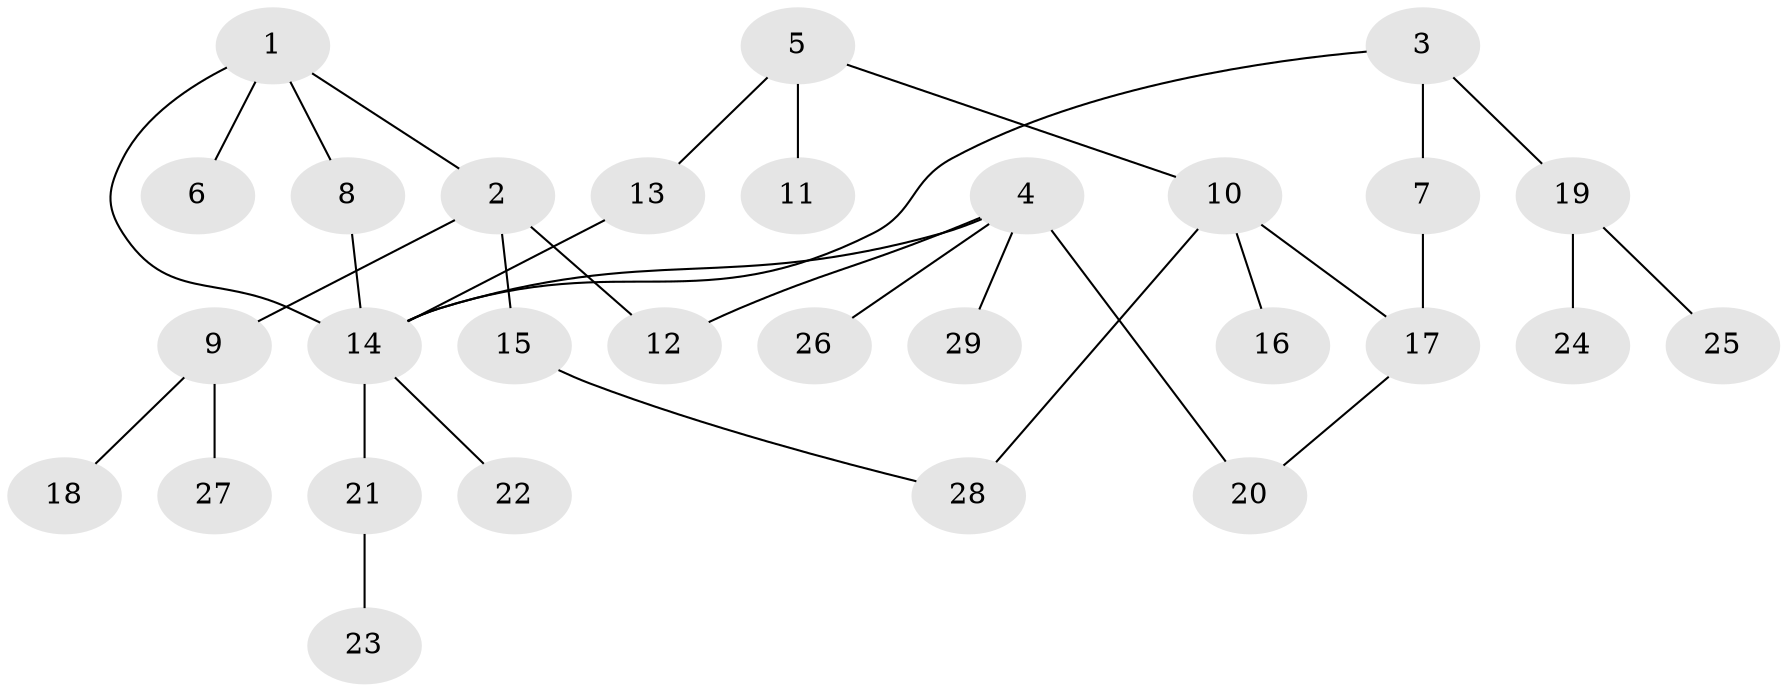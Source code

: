 // original degree distribution, {6: 0.03508771929824561, 1: 0.43859649122807015, 8: 0.017543859649122806, 4: 0.08771929824561403, 3: 0.10526315789473684, 2: 0.2982456140350877, 5: 0.017543859649122806}
// Generated by graph-tools (version 1.1) at 2025/01/03/09/25 03:01:03]
// undirected, 29 vertices, 33 edges
graph export_dot {
graph [start="1"]
  node [color=gray90,style=filled];
  1;
  2;
  3;
  4;
  5;
  6;
  7;
  8;
  9;
  10;
  11;
  12;
  13;
  14;
  15;
  16;
  17;
  18;
  19;
  20;
  21;
  22;
  23;
  24;
  25;
  26;
  27;
  28;
  29;
  1 -- 2 [weight=1.0];
  1 -- 6 [weight=1.0];
  1 -- 8 [weight=1.0];
  1 -- 14 [weight=1.0];
  2 -- 9 [weight=1.0];
  2 -- 12 [weight=1.0];
  2 -- 15 [weight=1.0];
  3 -- 7 [weight=1.0];
  3 -- 14 [weight=1.0];
  3 -- 19 [weight=1.0];
  4 -- 12 [weight=1.0];
  4 -- 14 [weight=1.0];
  4 -- 20 [weight=1.0];
  4 -- 26 [weight=1.0];
  4 -- 29 [weight=1.0];
  5 -- 10 [weight=1.0];
  5 -- 11 [weight=1.0];
  5 -- 13 [weight=1.0];
  7 -- 17 [weight=1.0];
  8 -- 14 [weight=1.0];
  9 -- 18 [weight=1.0];
  9 -- 27 [weight=1.0];
  10 -- 16 [weight=1.0];
  10 -- 17 [weight=1.0];
  10 -- 28 [weight=1.0];
  13 -- 14 [weight=1.0];
  14 -- 21 [weight=1.0];
  14 -- 22 [weight=1.0];
  15 -- 28 [weight=1.0];
  17 -- 20 [weight=1.0];
  19 -- 24 [weight=1.0];
  19 -- 25 [weight=1.0];
  21 -- 23 [weight=1.0];
}
